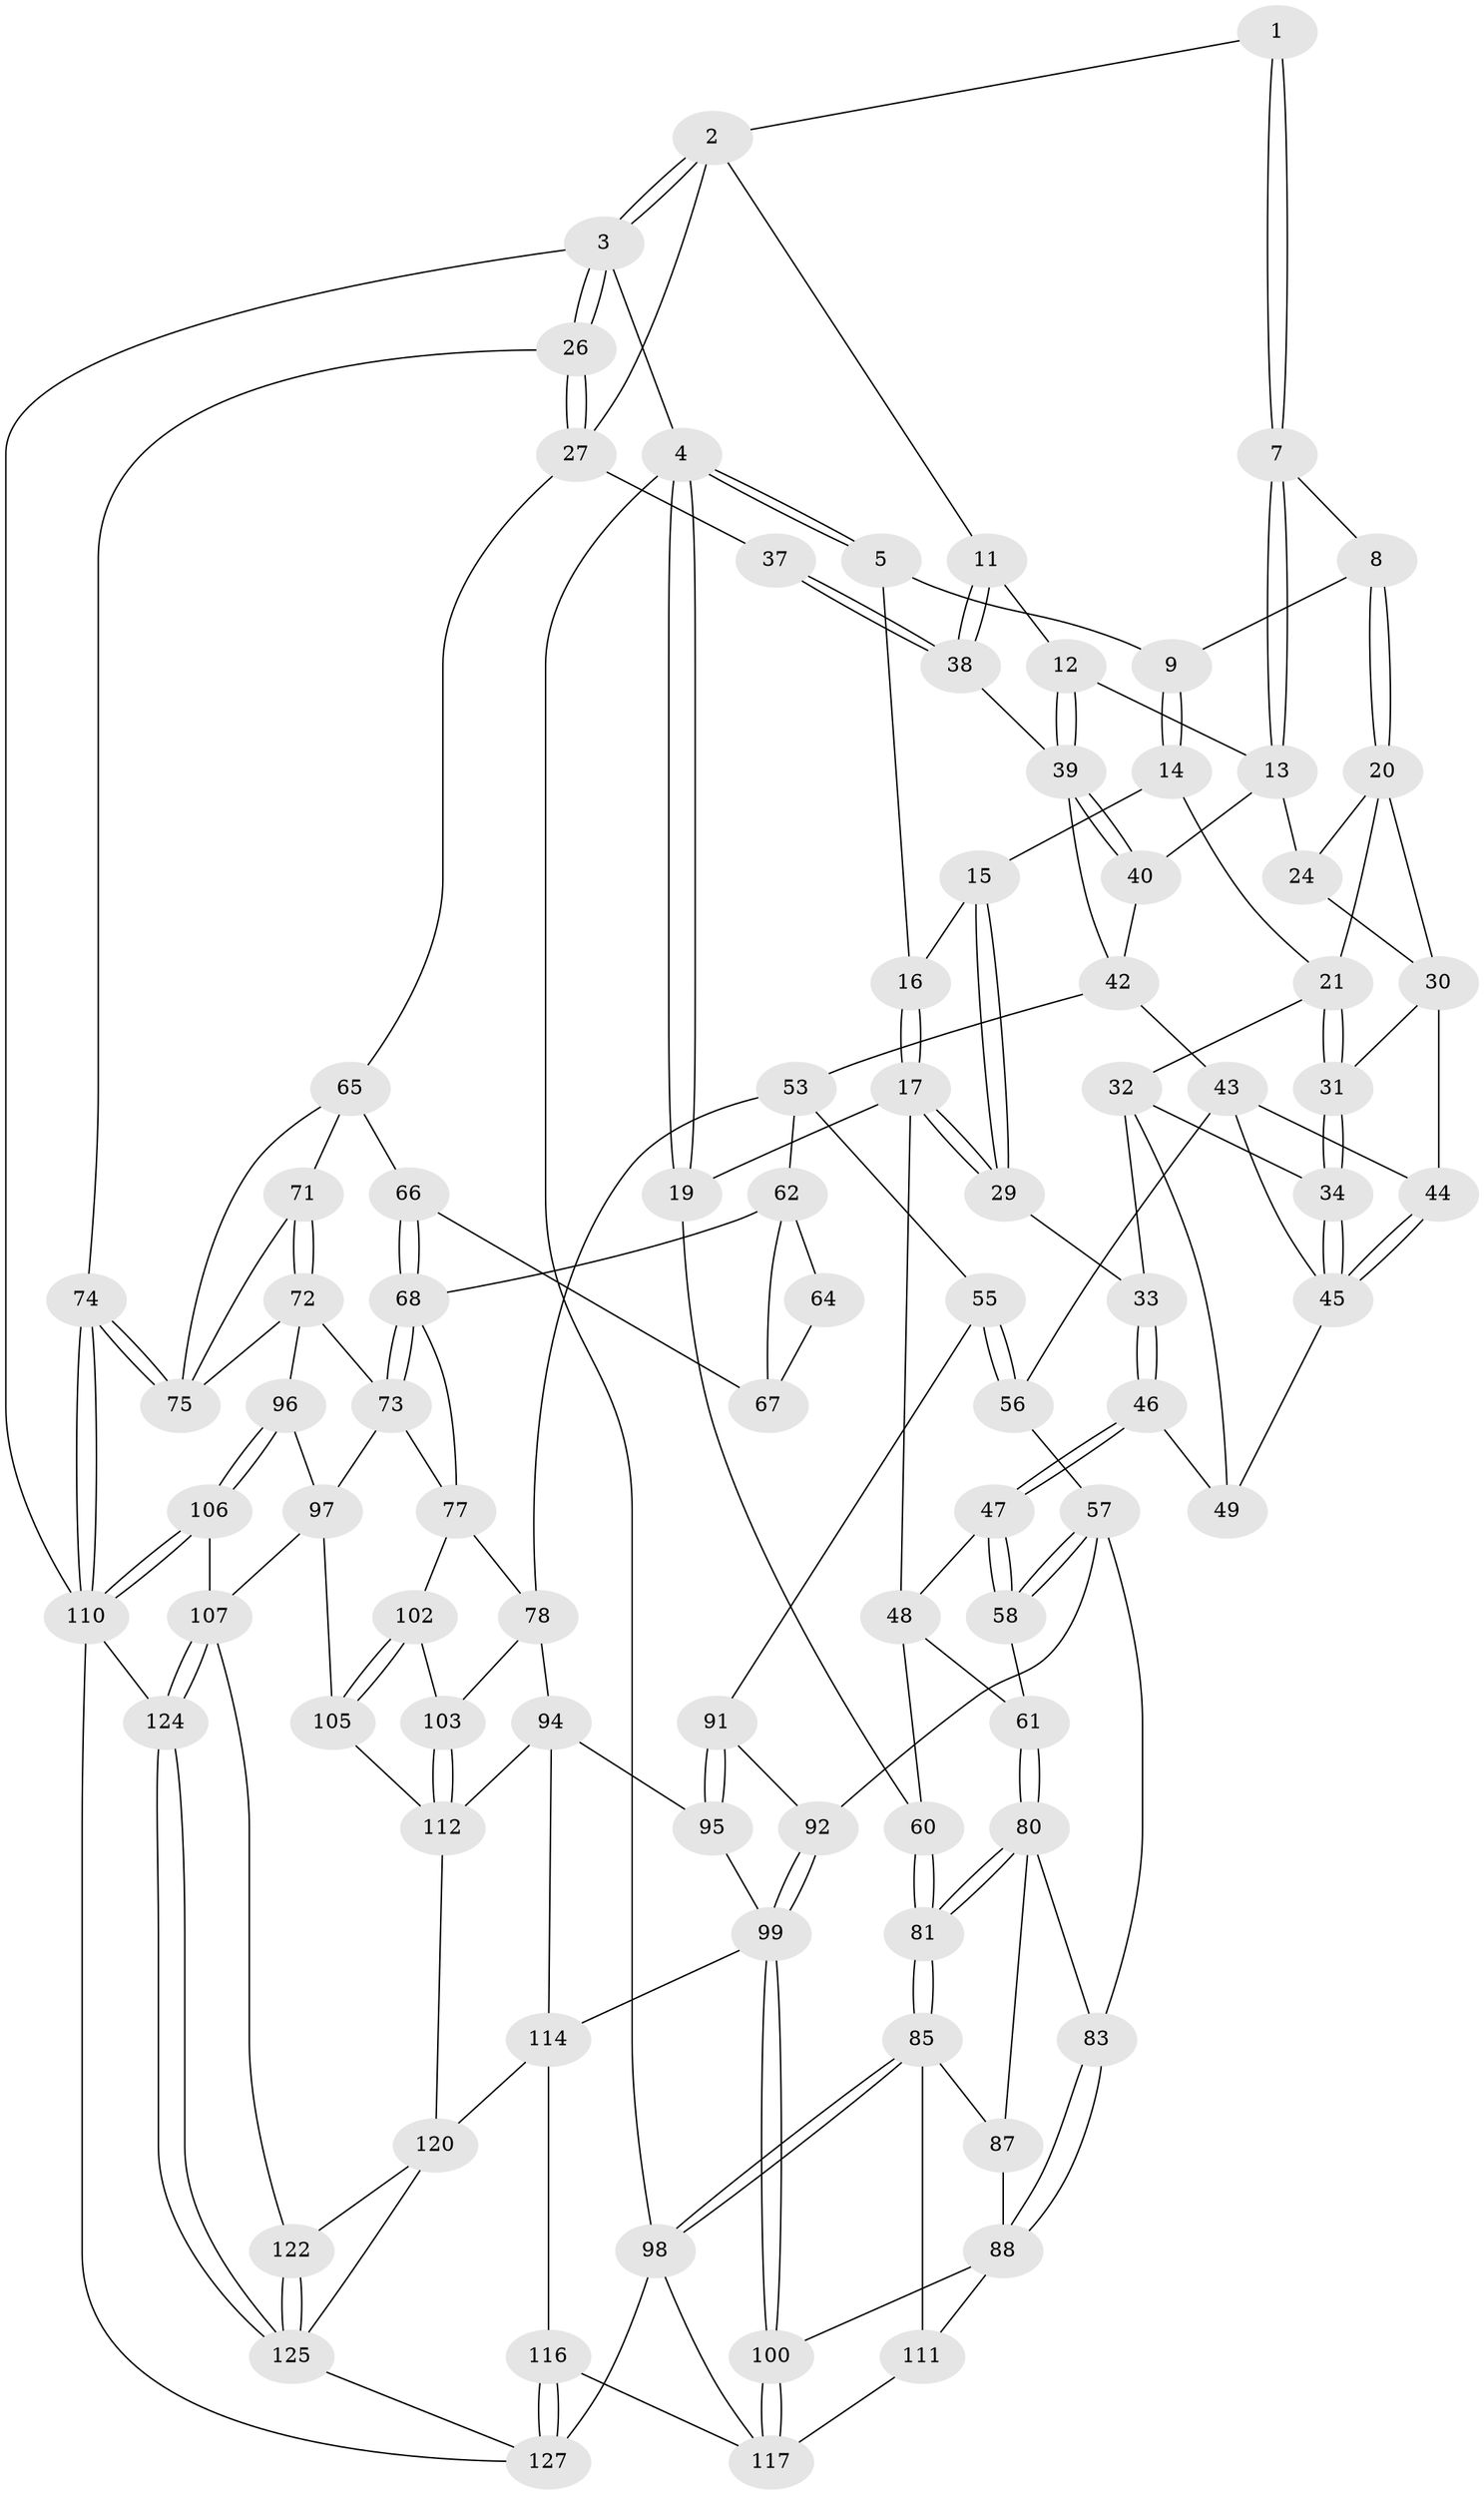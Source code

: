// Generated by graph-tools (version 1.1) at 2025/52/02/27/25 19:52:42]
// undirected, 90 vertices, 202 edges
graph export_dot {
graph [start="1"]
  node [color=gray90,style=filled];
  1 [pos="+0.504997704772875+0"];
  2 [pos="+0.8146371062423519+0",super="+10"];
  3 [pos="+1+0"];
  4 [pos="+0+0"];
  5 [pos="+0.09352163771494196+0",super="+6"];
  7 [pos="+0.515335494910135+0"];
  8 [pos="+0.4775884833539813+0.05303740404525444"];
  9 [pos="+0.38041769535769415+0.06691186468011019"];
  11 [pos="+0.719374441979088+0.08315870140102531"];
  12 [pos="+0.6892074014609529+0.09828596454370124"];
  13 [pos="+0.6302489085646031+0.09837560148786448",super="+23"];
  14 [pos="+0.34632688494308694+0.10973653939226836"];
  15 [pos="+0.3288876241604096+0.10313483297856588"];
  16 [pos="+0.15672768235026438+0"];
  17 [pos="+0.17555951680485343+0.15466447375053957",super="+18"];
  19 [pos="+0+0.2145952529718442"];
  20 [pos="+0.4801096591942971+0.08426202444204346",super="+25"];
  21 [pos="+0.43638564565099913+0.13539895847091382",super="+22"];
  24 [pos="+0.5657997112644595+0.14427633837188694"];
  26 [pos="+1+0.2653909110897073"];
  27 [pos="+1+0.27074944582285493",super="+28"];
  29 [pos="+0.19949104193958556+0.15898380978645923"];
  30 [pos="+0.482830494785183+0.1811899668255598",super="+36"];
  31 [pos="+0.4507621628102313+0.17804061924057882"];
  32 [pos="+0.3514084917162435+0.1882796240665912",super="+35"];
  33 [pos="+0.22150090759461818+0.17333227539220214"];
  34 [pos="+0.43626034807430925+0.19284124573145678"];
  37 [pos="+0.8791005663734421+0.2770152505269074"];
  38 [pos="+0.8337746700405811+0.2712442542944518"];
  39 [pos="+0.6643588229120337+0.25135464487908943",super="+41"];
  40 [pos="+0.5835336801977639+0.18622895665497105"];
  42 [pos="+0.5475839472021187+0.2429084604451277",super="+52"];
  43 [pos="+0.5475525454676174+0.2429043786048184",super="+51"];
  44 [pos="+0.5067617411360745+0.2192472559795924"];
  45 [pos="+0.45433940923071225+0.2615035552875661",super="+50"];
  46 [pos="+0.2930027039177706+0.26503894728702165"];
  47 [pos="+0.22403749245684831+0.3269901146626207"];
  48 [pos="+0.1729946782720821+0.302806975170327",super="+59"];
  49 [pos="+0.3472857975271389+0.25408009961132016"];
  53 [pos="+0.6280356341189607+0.42038571130464847",super="+54"];
  55 [pos="+0.450558919029819+0.47922335044838804"];
  56 [pos="+0.44908271679355344+0.47854787728202813"];
  57 [pos="+0.3731298893794967+0.4892939151945186",super="+82"];
  58 [pos="+0.29301293812770335+0.48020888334995965"];
  60 [pos="+0+0.42085914969050026"];
  61 [pos="+0.2358958482941633+0.5054007006403565"];
  62 [pos="+0.7597916583773768+0.4720964989044475",super="+63"];
  64 [pos="+0.8447426763470706+0.35497007600889646"];
  65 [pos="+0.9301914672209203+0.44891784167623106",super="+70"];
  66 [pos="+0.9012243344089865+0.46460054748215013"];
  67 [pos="+0.8346342949066163+0.4543587856512278"];
  68 [pos="+0.8292210147802886+0.5871643766814015",super="+69"];
  71 [pos="+0.9107267399051524+0.5616505592896484"];
  72 [pos="+0.8532908202762144+0.5945356448913989",super="+79"];
  73 [pos="+0.8368290250517839+0.5966179528457437",super="+89"];
  74 [pos="+1+0.6302549439666333"];
  75 [pos="+1+0.6377065852078743",super="+76"];
  77 [pos="+0.6524853095603684+0.6234406196176024",super="+90"];
  78 [pos="+0.5605835312534809+0.5917998275558767",super="+93"];
  80 [pos="+0.22072017957816778+0.5202715478651964",super="+84"];
  81 [pos="+0+0.4811469007109067"];
  83 [pos="+0.2836222832722504+0.6780635530159698"];
  85 [pos="+0+0.6914679439015231",super="+86"];
  87 [pos="+0.18988278807021589+0.5841628779317644"];
  88 [pos="+0.2125120330027054+0.7365564037668229",super="+101"];
  91 [pos="+0.3956604445265003+0.6398989508593951"];
  92 [pos="+0.3485702442801499+0.7266680051350586"];
  94 [pos="+0.4713322414010769+0.7479291886216274",super="+113"];
  95 [pos="+0.4153320272548597+0.7618022662899768"];
  96 [pos="+0.9551628089349049+0.7079026880398622"];
  97 [pos="+0.8560650524342971+0.6898604636024168",super="+104"];
  98 [pos="+0+0.9257087668961498",super="+126"];
  99 [pos="+0.3629955366055357+0.7701320021787812",super="+109"];
  100 [pos="+0.34219346461258554+0.7875458318760145"];
  102 [pos="+0.7351410000409336+0.7217529592868376"];
  103 [pos="+0.6109061449040646+0.7925178114337054"];
  105 [pos="+0.7638795601861765+0.8293501556659886"];
  106 [pos="+0.9395278965481032+0.8272505081054765"];
  107 [pos="+0.9169498037249246+0.8427505986694279",super="+108"];
  110 [pos="+1+0.8346167257408529",super="+123"];
  111 [pos="+0.11807476267770799+0.8170631975647041"];
  112 [pos="+0.6155681670579481+0.8112000607054491",super="+119"];
  114 [pos="+0.4740569000240595+0.9687239633432447",super="+115"];
  116 [pos="+0.3937273108499285+0.9290166855141029"];
  117 [pos="+0.3214162951175286+0.8818189516494606",super="+118"];
  120 [pos="+0.6242413269185824+1",super="+121"];
  122 [pos="+0.8667452837340347+0.9246734207943124"];
  124 [pos="+1+1"];
  125 [pos="+1+1",super="+128"];
  127 [pos="+0.18128797443545328+1",super="+129"];
  1 -- 2;
  1 -- 7;
  1 -- 7;
  2 -- 3;
  2 -- 3;
  2 -- 11;
  2 -- 27;
  3 -- 4;
  3 -- 26;
  3 -- 26;
  3 -- 110;
  4 -- 5;
  4 -- 5;
  4 -- 19;
  4 -- 19;
  4 -- 98;
  5 -- 16;
  5 -- 9;
  7 -- 8;
  7 -- 13;
  7 -- 13;
  8 -- 9;
  8 -- 20;
  8 -- 20;
  9 -- 14;
  9 -- 14;
  11 -- 12;
  11 -- 38;
  11 -- 38;
  12 -- 13;
  12 -- 39;
  12 -- 39;
  13 -- 24;
  13 -- 40;
  14 -- 15;
  14 -- 21;
  15 -- 16;
  15 -- 29;
  15 -- 29;
  16 -- 17;
  16 -- 17;
  17 -- 29;
  17 -- 29;
  17 -- 48;
  17 -- 19;
  19 -- 60;
  20 -- 21;
  20 -- 24;
  20 -- 30;
  21 -- 31;
  21 -- 31;
  21 -- 32;
  24 -- 30;
  26 -- 27;
  26 -- 27;
  26 -- 74;
  27 -- 65;
  27 -- 37;
  29 -- 33;
  30 -- 31;
  30 -- 44;
  31 -- 34;
  31 -- 34;
  32 -- 33;
  32 -- 49;
  32 -- 34;
  33 -- 46;
  33 -- 46;
  34 -- 45;
  34 -- 45;
  37 -- 38;
  37 -- 38;
  38 -- 39;
  39 -- 40;
  39 -- 40;
  39 -- 42;
  40 -- 42;
  42 -- 43;
  42 -- 53;
  43 -- 44;
  43 -- 56;
  43 -- 45;
  44 -- 45;
  44 -- 45;
  45 -- 49;
  46 -- 47;
  46 -- 47;
  46 -- 49;
  47 -- 48;
  47 -- 58;
  47 -- 58;
  48 -- 60;
  48 -- 61;
  53 -- 62;
  53 -- 78;
  53 -- 55;
  55 -- 56;
  55 -- 56;
  55 -- 91;
  56 -- 57;
  57 -- 58;
  57 -- 58;
  57 -- 83;
  57 -- 92;
  58 -- 61;
  60 -- 81;
  60 -- 81;
  61 -- 80;
  61 -- 80;
  62 -- 68;
  62 -- 64;
  62 -- 67;
  64 -- 67;
  65 -- 66;
  65 -- 75;
  65 -- 71;
  66 -- 67;
  66 -- 68;
  66 -- 68;
  68 -- 73;
  68 -- 73;
  68 -- 77;
  71 -- 72;
  71 -- 72;
  71 -- 75;
  72 -- 73;
  72 -- 75;
  72 -- 96;
  73 -- 77;
  73 -- 97;
  74 -- 75;
  74 -- 75;
  74 -- 110;
  74 -- 110;
  77 -- 78;
  77 -- 102;
  78 -- 94;
  78 -- 103;
  80 -- 81;
  80 -- 81;
  80 -- 83;
  80 -- 87;
  81 -- 85;
  81 -- 85;
  83 -- 88;
  83 -- 88;
  85 -- 98;
  85 -- 98;
  85 -- 87;
  85 -- 111;
  87 -- 88;
  88 -- 100;
  88 -- 111;
  91 -- 92;
  91 -- 95;
  91 -- 95;
  92 -- 99;
  92 -- 99;
  94 -- 95;
  94 -- 112;
  94 -- 114;
  95 -- 99;
  96 -- 97;
  96 -- 106;
  96 -- 106;
  97 -- 107;
  97 -- 105;
  98 -- 127 [weight=2];
  98 -- 117;
  99 -- 100;
  99 -- 100;
  99 -- 114;
  100 -- 117;
  100 -- 117;
  102 -- 103;
  102 -- 105;
  102 -- 105;
  103 -- 112;
  103 -- 112;
  105 -- 112;
  106 -- 107;
  106 -- 110;
  106 -- 110;
  107 -- 124;
  107 -- 124;
  107 -- 122;
  110 -- 124;
  110 -- 127;
  111 -- 117;
  112 -- 120;
  114 -- 116;
  114 -- 120;
  116 -- 117;
  116 -- 127;
  116 -- 127;
  120 -- 122;
  120 -- 125;
  122 -- 125;
  122 -- 125;
  124 -- 125;
  124 -- 125;
  125 -- 127;
}
